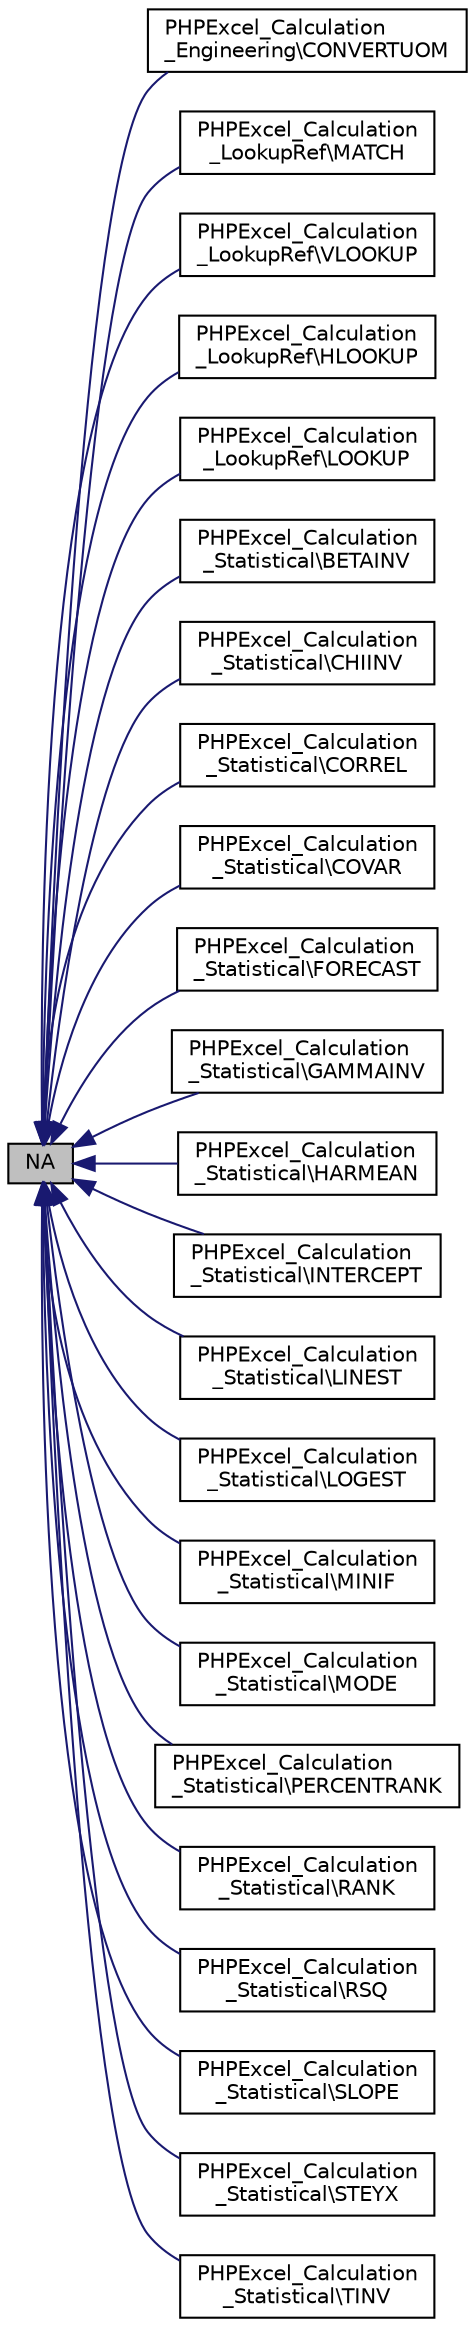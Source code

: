 digraph "NA"
{
  edge [fontname="Helvetica",fontsize="10",labelfontname="Helvetica",labelfontsize="10"];
  node [fontname="Helvetica",fontsize="10",shape=record];
  rankdir="LR";
  Node480 [label="NA",height=0.2,width=0.4,color="black", fillcolor="grey75", style="filled", fontcolor="black"];
  Node480 -> Node481 [dir="back",color="midnightblue",fontsize="10",style="solid",fontname="Helvetica"];
  Node481 [label="PHPExcel_Calculation\l_Engineering\\CONVERTUOM",height=0.2,width=0.4,color="black", fillcolor="white", style="filled",URL="$class_p_h_p_excel___calculation___engineering.html#abc2162eb8ff0b5f5cb812e88e514f6c0"];
  Node480 -> Node482 [dir="back",color="midnightblue",fontsize="10",style="solid",fontname="Helvetica"];
  Node482 [label="PHPExcel_Calculation\l_LookupRef\\MATCH",height=0.2,width=0.4,color="black", fillcolor="white", style="filled",URL="$class_p_h_p_excel___calculation___lookup_ref.html#a40ccfb0fe9e2628ac25bb3eb41c0c6ad"];
  Node480 -> Node483 [dir="back",color="midnightblue",fontsize="10",style="solid",fontname="Helvetica"];
  Node483 [label="PHPExcel_Calculation\l_LookupRef\\VLOOKUP",height=0.2,width=0.4,color="black", fillcolor="white", style="filled",URL="$class_p_h_p_excel___calculation___lookup_ref.html#aaa480030ee77f2b3d2150b89cc33a9b1"];
  Node480 -> Node484 [dir="back",color="midnightblue",fontsize="10",style="solid",fontname="Helvetica"];
  Node484 [label="PHPExcel_Calculation\l_LookupRef\\HLOOKUP",height=0.2,width=0.4,color="black", fillcolor="white", style="filled",URL="$class_p_h_p_excel___calculation___lookup_ref.html#aebfe721a041b2e741426ea75625c7cd3"];
  Node480 -> Node485 [dir="back",color="midnightblue",fontsize="10",style="solid",fontname="Helvetica"];
  Node485 [label="PHPExcel_Calculation\l_LookupRef\\LOOKUP",height=0.2,width=0.4,color="black", fillcolor="white", style="filled",URL="$class_p_h_p_excel___calculation___lookup_ref.html#a53e2515775bc047c891c3deeca987f73"];
  Node480 -> Node486 [dir="back",color="midnightblue",fontsize="10",style="solid",fontname="Helvetica"];
  Node486 [label="PHPExcel_Calculation\l_Statistical\\BETAINV",height=0.2,width=0.4,color="black", fillcolor="white", style="filled",URL="$class_p_h_p_excel___calculation___statistical.html#afd13521cbb51b4289632daccbed10e23"];
  Node480 -> Node487 [dir="back",color="midnightblue",fontsize="10",style="solid",fontname="Helvetica"];
  Node487 [label="PHPExcel_Calculation\l_Statistical\\CHIINV",height=0.2,width=0.4,color="black", fillcolor="white", style="filled",URL="$class_p_h_p_excel___calculation___statistical.html#a5c3a933bf262bf484f8204292db93b36"];
  Node480 -> Node488 [dir="back",color="midnightblue",fontsize="10",style="solid",fontname="Helvetica"];
  Node488 [label="PHPExcel_Calculation\l_Statistical\\CORREL",height=0.2,width=0.4,color="black", fillcolor="white", style="filled",URL="$class_p_h_p_excel___calculation___statistical.html#adf175fa608bf2bde8c342cfe78441a1b"];
  Node480 -> Node489 [dir="back",color="midnightblue",fontsize="10",style="solid",fontname="Helvetica"];
  Node489 [label="PHPExcel_Calculation\l_Statistical\\COVAR",height=0.2,width=0.4,color="black", fillcolor="white", style="filled",URL="$class_p_h_p_excel___calculation___statistical.html#a57922af3d6ded28f7a45109abb10d1cc"];
  Node480 -> Node490 [dir="back",color="midnightblue",fontsize="10",style="solid",fontname="Helvetica"];
  Node490 [label="PHPExcel_Calculation\l_Statistical\\FORECAST",height=0.2,width=0.4,color="black", fillcolor="white", style="filled",URL="$class_p_h_p_excel___calculation___statistical.html#ae6004f0ccecbd138e2f4313f194e38db"];
  Node480 -> Node491 [dir="back",color="midnightblue",fontsize="10",style="solid",fontname="Helvetica"];
  Node491 [label="PHPExcel_Calculation\l_Statistical\\GAMMAINV",height=0.2,width=0.4,color="black", fillcolor="white", style="filled",URL="$class_p_h_p_excel___calculation___statistical.html#a528b0ce0d6882030913a4172b5da72b4"];
  Node480 -> Node492 [dir="back",color="midnightblue",fontsize="10",style="solid",fontname="Helvetica"];
  Node492 [label="PHPExcel_Calculation\l_Statistical\\HARMEAN",height=0.2,width=0.4,color="black", fillcolor="white", style="filled",URL="$class_p_h_p_excel___calculation___statistical.html#ac00aca79371901f71b4a1209a4e83070"];
  Node480 -> Node493 [dir="back",color="midnightblue",fontsize="10",style="solid",fontname="Helvetica"];
  Node493 [label="PHPExcel_Calculation\l_Statistical\\INTERCEPT",height=0.2,width=0.4,color="black", fillcolor="white", style="filled",URL="$class_p_h_p_excel___calculation___statistical.html#aa8d57a97bad69859f8bacbe630b89c71"];
  Node480 -> Node494 [dir="back",color="midnightblue",fontsize="10",style="solid",fontname="Helvetica"];
  Node494 [label="PHPExcel_Calculation\l_Statistical\\LINEST",height=0.2,width=0.4,color="black", fillcolor="white", style="filled",URL="$class_p_h_p_excel___calculation___statistical.html#ae5beee9a5730c518259ec59114fe0443"];
  Node480 -> Node495 [dir="back",color="midnightblue",fontsize="10",style="solid",fontname="Helvetica"];
  Node495 [label="PHPExcel_Calculation\l_Statistical\\LOGEST",height=0.2,width=0.4,color="black", fillcolor="white", style="filled",URL="$class_p_h_p_excel___calculation___statistical.html#a549fda0a923729522c6a049413dba3de"];
  Node480 -> Node496 [dir="back",color="midnightblue",fontsize="10",style="solid",fontname="Helvetica"];
  Node496 [label="PHPExcel_Calculation\l_Statistical\\MINIF",height=0.2,width=0.4,color="black", fillcolor="white", style="filled",URL="$class_p_h_p_excel___calculation___statistical.html#a7295f4bb06ab1c609e44335826d977fc"];
  Node480 -> Node497 [dir="back",color="midnightblue",fontsize="10",style="solid",fontname="Helvetica"];
  Node497 [label="PHPExcel_Calculation\l_Statistical\\MODE",height=0.2,width=0.4,color="black", fillcolor="white", style="filled",URL="$class_p_h_p_excel___calculation___statistical.html#a7a8755173e8e1686c45f52ae2d2a0823"];
  Node480 -> Node498 [dir="back",color="midnightblue",fontsize="10",style="solid",fontname="Helvetica"];
  Node498 [label="PHPExcel_Calculation\l_Statistical\\PERCENTRANK",height=0.2,width=0.4,color="black", fillcolor="white", style="filled",URL="$class_p_h_p_excel___calculation___statistical.html#adb9a2bb59daf99de56223d7c6bf4a01d"];
  Node480 -> Node499 [dir="back",color="midnightblue",fontsize="10",style="solid",fontname="Helvetica"];
  Node499 [label="PHPExcel_Calculation\l_Statistical\\RANK",height=0.2,width=0.4,color="black", fillcolor="white", style="filled",URL="$class_p_h_p_excel___calculation___statistical.html#a3d07edcd756f219f030380f684993408"];
  Node480 -> Node500 [dir="back",color="midnightblue",fontsize="10",style="solid",fontname="Helvetica"];
  Node500 [label="PHPExcel_Calculation\l_Statistical\\RSQ",height=0.2,width=0.4,color="black", fillcolor="white", style="filled",URL="$class_p_h_p_excel___calculation___statistical.html#a27dfb06a6b56498da2ff2b2e3dd8e2e7"];
  Node480 -> Node501 [dir="back",color="midnightblue",fontsize="10",style="solid",fontname="Helvetica"];
  Node501 [label="PHPExcel_Calculation\l_Statistical\\SLOPE",height=0.2,width=0.4,color="black", fillcolor="white", style="filled",URL="$class_p_h_p_excel___calculation___statistical.html#a68d957fd97c71f1722d8f25d5bd31d7e"];
  Node480 -> Node502 [dir="back",color="midnightblue",fontsize="10",style="solid",fontname="Helvetica"];
  Node502 [label="PHPExcel_Calculation\l_Statistical\\STEYX",height=0.2,width=0.4,color="black", fillcolor="white", style="filled",URL="$class_p_h_p_excel___calculation___statistical.html#a3e2304fe636b3b4d59fc1ed06f1fae36"];
  Node480 -> Node503 [dir="back",color="midnightblue",fontsize="10",style="solid",fontname="Helvetica"];
  Node503 [label="PHPExcel_Calculation\l_Statistical\\TINV",height=0.2,width=0.4,color="black", fillcolor="white", style="filled",URL="$class_p_h_p_excel___calculation___statistical.html#a9e9f062f3304311ebaa031a87675e44c"];
}
